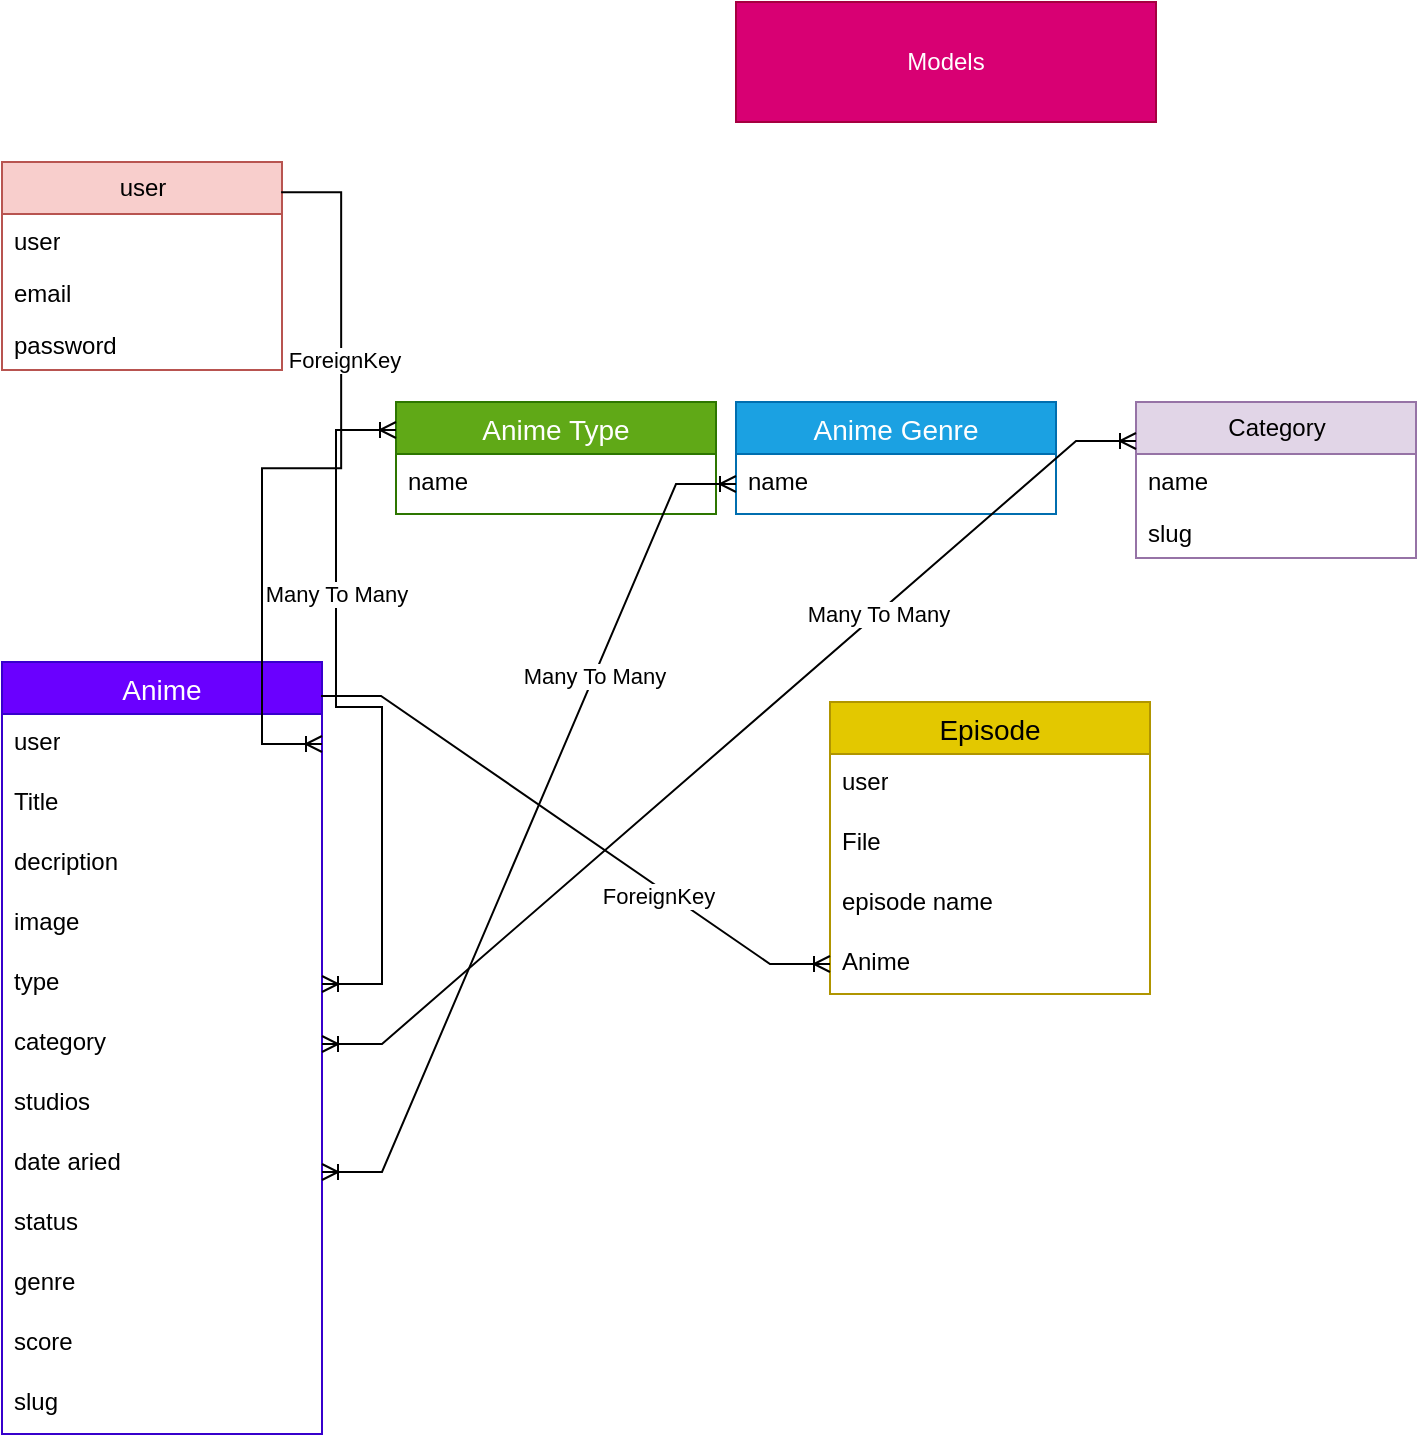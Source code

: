 <mxfile version="24.7.16">
  <diagram id="C5RBs43oDa-KdzZeNtuy" name="Page-1">
    <mxGraphModel dx="1877" dy="557" grid="1" gridSize="10" guides="1" tooltips="1" connect="1" arrows="1" fold="1" page="1" pageScale="1" pageWidth="827" pageHeight="1169" math="0" shadow="0">
      <root>
        <mxCell id="WIyWlLk6GJQsqaUBKTNV-0" />
        <mxCell id="WIyWlLk6GJQsqaUBKTNV-1" parent="WIyWlLk6GJQsqaUBKTNV-0" />
        <mxCell id="Z0Lva0Mk29yvO0osSEcG-0" value="user" style="swimlane;fontStyle=0;childLayout=stackLayout;horizontal=1;startSize=26;fillColor=#f8cecc;horizontalStack=0;resizeParent=1;resizeParentMax=0;resizeLast=0;collapsible=1;marginBottom=0;html=1;strokeColor=#b85450;" parent="WIyWlLk6GJQsqaUBKTNV-1" vertex="1">
          <mxGeometry x="-827" y="80" width="140" height="104" as="geometry" />
        </mxCell>
        <mxCell id="Z0Lva0Mk29yvO0osSEcG-1" value="user" style="text;align=left;verticalAlign=top;spacingLeft=4;spacingRight=4;overflow=hidden;rotatable=0;points=[[0,0.5],[1,0.5]];portConstraint=eastwest;whiteSpace=wrap;html=1;" parent="Z0Lva0Mk29yvO0osSEcG-0" vertex="1">
          <mxGeometry y="26" width="140" height="26" as="geometry" />
        </mxCell>
        <mxCell id="lt9HKoD3IUiAIHY5lhu4-0" value="email" style="text;align=left;verticalAlign=top;spacingLeft=4;spacingRight=4;overflow=hidden;rotatable=0;points=[[0,0.5],[1,0.5]];portConstraint=eastwest;whiteSpace=wrap;html=1;" vertex="1" parent="Z0Lva0Mk29yvO0osSEcG-0">
          <mxGeometry y="52" width="140" height="26" as="geometry" />
        </mxCell>
        <mxCell id="Z0Lva0Mk29yvO0osSEcG-2" value="password" style="text;strokeColor=none;fillColor=none;align=left;verticalAlign=top;spacingLeft=4;spacingRight=4;overflow=hidden;rotatable=0;points=[[0,0.5],[1,0.5]];portConstraint=eastwest;whiteSpace=wrap;html=1;" parent="Z0Lva0Mk29yvO0osSEcG-0" vertex="1">
          <mxGeometry y="78" width="140" height="26" as="geometry" />
        </mxCell>
        <mxCell id="Z0Lva0Mk29yvO0osSEcG-4" value="Anime" style="swimlane;fontStyle=0;childLayout=stackLayout;horizontal=1;startSize=26;horizontalStack=0;resizeParent=1;resizeParentMax=0;resizeLast=0;collapsible=1;marginBottom=0;align=center;fontSize=14;fillColor=#6a00ff;fontColor=#ffffff;strokeColor=#3700CC;" parent="WIyWlLk6GJQsqaUBKTNV-1" vertex="1">
          <mxGeometry x="-827" y="330" width="160" height="386" as="geometry" />
        </mxCell>
        <mxCell id="Z0Lva0Mk29yvO0osSEcG-5" value="user" style="text;strokeColor=none;fillColor=none;spacingLeft=4;spacingRight=4;overflow=hidden;rotatable=0;points=[[0,0.5],[1,0.5]];portConstraint=eastwest;fontSize=12;whiteSpace=wrap;html=1;" parent="Z0Lva0Mk29yvO0osSEcG-4" vertex="1">
          <mxGeometry y="26" width="160" height="30" as="geometry" />
        </mxCell>
        <mxCell id="Z0Lva0Mk29yvO0osSEcG-9" value="" style="edgeStyle=entityRelationEdgeStyle;fontSize=12;html=1;endArrow=ERoneToMany;rounded=0;entryX=1;entryY=0.5;entryDx=0;entryDy=0;exitX=0.997;exitY=0.146;exitDx=0;exitDy=0;exitPerimeter=0;" parent="Z0Lva0Mk29yvO0osSEcG-4" source="Z0Lva0Mk29yvO0osSEcG-0" target="Z0Lva0Mk29yvO0osSEcG-5" edge="1">
          <mxGeometry width="100" height="100" relative="1" as="geometry">
            <mxPoint x="404.42" y="116" as="sourcePoint" />
            <mxPoint x="297.0" y="-62.612" as="targetPoint" />
          </mxGeometry>
        </mxCell>
        <mxCell id="Z0Lva0Mk29yvO0osSEcG-10" value="ForeignKey" style="edgeLabel;html=1;align=center;verticalAlign=middle;resizable=0;points=[];" parent="Z0Lva0Mk29yvO0osSEcG-9" vertex="1" connectable="0">
          <mxGeometry x="-0.393" y="1" relative="1" as="geometry">
            <mxPoint as="offset" />
          </mxGeometry>
        </mxCell>
        <mxCell id="Z0Lva0Mk29yvO0osSEcG-6" value="Title" style="text;strokeColor=none;fillColor=none;spacingLeft=4;spacingRight=4;overflow=hidden;rotatable=0;points=[[0,0.5],[1,0.5]];portConstraint=eastwest;fontSize=12;whiteSpace=wrap;html=1;" parent="Z0Lva0Mk29yvO0osSEcG-4" vertex="1">
          <mxGeometry y="56" width="160" height="30" as="geometry" />
        </mxCell>
        <mxCell id="Z0Lva0Mk29yvO0osSEcG-7" value="decription" style="text;strokeColor=none;fillColor=none;spacingLeft=4;spacingRight=4;overflow=hidden;rotatable=0;points=[[0,0.5],[1,0.5]];portConstraint=eastwest;fontSize=12;whiteSpace=wrap;html=1;" parent="Z0Lva0Mk29yvO0osSEcG-4" vertex="1">
          <mxGeometry y="86" width="160" height="30" as="geometry" />
        </mxCell>
        <mxCell id="Z0Lva0Mk29yvO0osSEcG-32" value="image" style="text;strokeColor=none;fillColor=none;spacingLeft=4;spacingRight=4;overflow=hidden;rotatable=0;points=[[0,0.5],[1,0.5]];portConstraint=eastwest;fontSize=12;whiteSpace=wrap;html=1;" parent="Z0Lva0Mk29yvO0osSEcG-4" vertex="1">
          <mxGeometry y="116" width="160" height="30" as="geometry" />
        </mxCell>
        <mxCell id="Z0Lva0Mk29yvO0osSEcG-12" value="type" style="text;strokeColor=none;fillColor=none;spacingLeft=4;spacingRight=4;overflow=hidden;rotatable=0;points=[[0,0.5],[1,0.5]];portConstraint=eastwest;fontSize=12;whiteSpace=wrap;html=1;" parent="Z0Lva0Mk29yvO0osSEcG-4" vertex="1">
          <mxGeometry y="146" width="160" height="30" as="geometry" />
        </mxCell>
        <mxCell id="lt9HKoD3IUiAIHY5lhu4-3" value="category" style="text;strokeColor=none;fillColor=none;spacingLeft=4;spacingRight=4;overflow=hidden;rotatable=0;points=[[0,0.5],[1,0.5]];portConstraint=eastwest;fontSize=12;whiteSpace=wrap;html=1;" vertex="1" parent="Z0Lva0Mk29yvO0osSEcG-4">
          <mxGeometry y="176" width="160" height="30" as="geometry" />
        </mxCell>
        <mxCell id="Z0Lva0Mk29yvO0osSEcG-20" value="studios" style="text;strokeColor=none;fillColor=none;spacingLeft=4;spacingRight=4;overflow=hidden;rotatable=0;points=[[0,0.5],[1,0.5]];portConstraint=eastwest;fontSize=12;whiteSpace=wrap;html=1;" parent="Z0Lva0Mk29yvO0osSEcG-4" vertex="1">
          <mxGeometry y="206" width="160" height="30" as="geometry" />
        </mxCell>
        <mxCell id="Z0Lva0Mk29yvO0osSEcG-21" value="date aried" style="text;strokeColor=none;fillColor=none;spacingLeft=4;spacingRight=4;overflow=hidden;rotatable=0;points=[[0,0.5],[1,0.5]];portConstraint=eastwest;fontSize=12;whiteSpace=wrap;html=1;" parent="Z0Lva0Mk29yvO0osSEcG-4" vertex="1">
          <mxGeometry y="236" width="160" height="30" as="geometry" />
        </mxCell>
        <mxCell id="Z0Lva0Mk29yvO0osSEcG-23" value="status" style="text;strokeColor=none;fillColor=none;spacingLeft=4;spacingRight=4;overflow=hidden;rotatable=0;points=[[0,0.5],[1,0.5]];portConstraint=eastwest;fontSize=12;whiteSpace=wrap;html=1;" parent="Z0Lva0Mk29yvO0osSEcG-4" vertex="1">
          <mxGeometry y="266" width="160" height="30" as="geometry" />
        </mxCell>
        <mxCell id="Z0Lva0Mk29yvO0osSEcG-24" value="genre" style="text;strokeColor=none;fillColor=none;spacingLeft=4;spacingRight=4;overflow=hidden;rotatable=0;points=[[0,0.5],[1,0.5]];portConstraint=eastwest;fontSize=12;whiteSpace=wrap;html=1;" parent="Z0Lva0Mk29yvO0osSEcG-4" vertex="1">
          <mxGeometry y="296" width="160" height="30" as="geometry" />
        </mxCell>
        <mxCell id="Z0Lva0Mk29yvO0osSEcG-31" value="score" style="text;strokeColor=none;fillColor=none;spacingLeft=4;spacingRight=4;overflow=hidden;rotatable=0;points=[[0,0.5],[1,0.5]];portConstraint=eastwest;fontSize=12;whiteSpace=wrap;html=1;" parent="Z0Lva0Mk29yvO0osSEcG-4" vertex="1">
          <mxGeometry y="326" width="160" height="30" as="geometry" />
        </mxCell>
        <mxCell id="lt9HKoD3IUiAIHY5lhu4-1" value="slug" style="text;strokeColor=none;fillColor=none;spacingLeft=4;spacingRight=4;overflow=hidden;rotatable=0;points=[[0,0.5],[1,0.5]];portConstraint=eastwest;fontSize=12;whiteSpace=wrap;html=1;" vertex="1" parent="Z0Lva0Mk29yvO0osSEcG-4">
          <mxGeometry y="356" width="160" height="30" as="geometry" />
        </mxCell>
        <mxCell id="Z0Lva0Mk29yvO0osSEcG-8" value="Models" style="rounded=0;whiteSpace=wrap;html=1;fillColor=#d80073;strokeColor=#A50040;fontColor=#ffffff;" parent="WIyWlLk6GJQsqaUBKTNV-1" vertex="1">
          <mxGeometry x="-460" width="210" height="60" as="geometry" />
        </mxCell>
        <mxCell id="Z0Lva0Mk29yvO0osSEcG-13" value="Anime Type" style="swimlane;fontStyle=0;childLayout=stackLayout;horizontal=1;startSize=26;horizontalStack=0;resizeParent=1;resizeParentMax=0;resizeLast=0;collapsible=1;marginBottom=0;align=center;fontSize=14;fillColor=#60a917;fontColor=#ffffff;strokeColor=#2D7600;" parent="WIyWlLk6GJQsqaUBKTNV-1" vertex="1">
          <mxGeometry x="-630" y="200" width="160" height="56" as="geometry" />
        </mxCell>
        <mxCell id="Z0Lva0Mk29yvO0osSEcG-14" value="name" style="text;strokeColor=none;fillColor=none;spacingLeft=4;spacingRight=4;overflow=hidden;rotatable=0;points=[[0,0.5],[1,0.5]];portConstraint=eastwest;fontSize=12;whiteSpace=wrap;html=1;" parent="Z0Lva0Mk29yvO0osSEcG-13" vertex="1">
          <mxGeometry y="26" width="160" height="30" as="geometry" />
        </mxCell>
        <mxCell id="Z0Lva0Mk29yvO0osSEcG-17" value="" style="edgeStyle=entityRelationEdgeStyle;fontSize=12;html=1;endArrow=ERoneToMany;startArrow=ERoneToMany;rounded=0;exitX=1;exitY=0.5;exitDx=0;exitDy=0;entryX=0;entryY=0.25;entryDx=0;entryDy=0;" parent="WIyWlLk6GJQsqaUBKTNV-1" source="Z0Lva0Mk29yvO0osSEcG-12" target="Z0Lva0Mk29yvO0osSEcG-13" edge="1">
          <mxGeometry width="100" height="100" relative="1" as="geometry">
            <mxPoint x="-480" y="340" as="sourcePoint" />
            <mxPoint x="-380" y="240" as="targetPoint" />
          </mxGeometry>
        </mxCell>
        <mxCell id="Z0Lva0Mk29yvO0osSEcG-18" value="Many To Many" style="edgeLabel;html=1;align=center;verticalAlign=middle;resizable=0;points=[];" parent="Z0Lva0Mk29yvO0osSEcG-17" vertex="1" connectable="0">
          <mxGeometry x="0.38" relative="1" as="geometry">
            <mxPoint as="offset" />
          </mxGeometry>
        </mxCell>
        <mxCell id="Z0Lva0Mk29yvO0osSEcG-25" value="Anime Genre" style="swimlane;fontStyle=0;childLayout=stackLayout;horizontal=1;startSize=26;horizontalStack=0;resizeParent=1;resizeParentMax=0;resizeLast=0;collapsible=1;marginBottom=0;align=center;fontSize=14;fillColor=#1ba1e2;fontColor=#ffffff;strokeColor=#006EAF;" parent="WIyWlLk6GJQsqaUBKTNV-1" vertex="1">
          <mxGeometry x="-460" y="200" width="160" height="56" as="geometry" />
        </mxCell>
        <mxCell id="Z0Lva0Mk29yvO0osSEcG-26" value="name" style="text;strokeColor=none;fillColor=none;spacingLeft=4;spacingRight=4;overflow=hidden;rotatable=0;points=[[0,0.5],[1,0.5]];portConstraint=eastwest;fontSize=12;whiteSpace=wrap;html=1;" parent="Z0Lva0Mk29yvO0osSEcG-25" vertex="1">
          <mxGeometry y="26" width="160" height="30" as="geometry" />
        </mxCell>
        <mxCell id="Z0Lva0Mk29yvO0osSEcG-29" value="" style="edgeStyle=entityRelationEdgeStyle;fontSize=12;html=1;endArrow=ERoneToMany;startArrow=ERoneToMany;rounded=0;exitX=1;exitY=0.5;exitDx=0;exitDy=0;entryX=0;entryY=0.5;entryDx=0;entryDy=0;" parent="WIyWlLk6GJQsqaUBKTNV-1" target="Z0Lva0Mk29yvO0osSEcG-26" edge="1">
          <mxGeometry width="100" height="100" relative="1" as="geometry">
            <mxPoint x="-667" y="585" as="sourcePoint" />
            <mxPoint x="-300" y="249" as="targetPoint" />
          </mxGeometry>
        </mxCell>
        <mxCell id="Z0Lva0Mk29yvO0osSEcG-30" value="Many To Many" style="edgeLabel;html=1;align=center;verticalAlign=middle;resizable=0;points=[];" parent="Z0Lva0Mk29yvO0osSEcG-29" vertex="1" connectable="0">
          <mxGeometry x="0.38" relative="1" as="geometry">
            <mxPoint as="offset" />
          </mxGeometry>
        </mxCell>
        <mxCell id="Z0Lva0Mk29yvO0osSEcG-33" value="Episode" style="swimlane;fontStyle=0;childLayout=stackLayout;horizontal=1;startSize=26;horizontalStack=0;resizeParent=1;resizeParentMax=0;resizeLast=0;collapsible=1;marginBottom=0;align=center;fontSize=14;fillColor=#e3c800;fontColor=#000000;strokeColor=#B09500;" parent="WIyWlLk6GJQsqaUBKTNV-1" vertex="1">
          <mxGeometry x="-413" y="350" width="160" height="146" as="geometry" />
        </mxCell>
        <mxCell id="Z0Lva0Mk29yvO0osSEcG-34" value="user" style="text;strokeColor=none;fillColor=none;spacingLeft=4;spacingRight=4;overflow=hidden;rotatable=0;points=[[0,0.5],[1,0.5]];portConstraint=eastwest;fontSize=12;whiteSpace=wrap;html=1;" parent="Z0Lva0Mk29yvO0osSEcG-33" vertex="1">
          <mxGeometry y="26" width="160" height="30" as="geometry" />
        </mxCell>
        <mxCell id="Z0Lva0Mk29yvO0osSEcG-35" value="File" style="text;strokeColor=none;fillColor=none;spacingLeft=4;spacingRight=4;overflow=hidden;rotatable=0;points=[[0,0.5],[1,0.5]];portConstraint=eastwest;fontSize=12;whiteSpace=wrap;html=1;" parent="Z0Lva0Mk29yvO0osSEcG-33" vertex="1">
          <mxGeometry y="56" width="160" height="30" as="geometry" />
        </mxCell>
        <mxCell id="Z0Lva0Mk29yvO0osSEcG-36" value="episode name" style="text;strokeColor=none;fillColor=none;spacingLeft=4;spacingRight=4;overflow=hidden;rotatable=0;points=[[0,0.5],[1,0.5]];portConstraint=eastwest;fontSize=12;whiteSpace=wrap;html=1;" parent="Z0Lva0Mk29yvO0osSEcG-33" vertex="1">
          <mxGeometry y="86" width="160" height="30" as="geometry" />
        </mxCell>
        <mxCell id="Z0Lva0Mk29yvO0osSEcG-37" value="Anime" style="text;strokeColor=none;fillColor=none;spacingLeft=4;spacingRight=4;overflow=hidden;rotatable=0;points=[[0,0.5],[1,0.5]];portConstraint=eastwest;fontSize=12;whiteSpace=wrap;html=1;" parent="Z0Lva0Mk29yvO0osSEcG-33" vertex="1">
          <mxGeometry y="116" width="160" height="30" as="geometry" />
        </mxCell>
        <mxCell id="Z0Lva0Mk29yvO0osSEcG-38" value="" style="edgeStyle=entityRelationEdgeStyle;fontSize=12;html=1;endArrow=ERoneToMany;rounded=0;entryX=0;entryY=0.5;entryDx=0;entryDy=0;exitX=0.997;exitY=0.044;exitDx=0;exitDy=0;exitPerimeter=0;" parent="WIyWlLk6GJQsqaUBKTNV-1" source="Z0Lva0Mk29yvO0osSEcG-4" target="Z0Lva0Mk29yvO0osSEcG-37" edge="1">
          <mxGeometry width="100" height="100" relative="1" as="geometry">
            <mxPoint x="-190" y="170" as="sourcePoint" />
            <mxPoint x="-170" y="450" as="targetPoint" />
          </mxGeometry>
        </mxCell>
        <mxCell id="lt9HKoD3IUiAIHY5lhu4-12" value="ForeignKey" style="edgeLabel;html=1;align=center;verticalAlign=middle;resizable=0;points=[];" vertex="1" connectable="0" parent="Z0Lva0Mk29yvO0osSEcG-38">
          <mxGeometry x="0.002" y="1" relative="1" as="geometry">
            <mxPoint x="40" y="33" as="offset" />
          </mxGeometry>
        </mxCell>
        <mxCell id="lt9HKoD3IUiAIHY5lhu4-4" value="Category" style="swimlane;fontStyle=0;childLayout=stackLayout;horizontal=1;startSize=26;fillColor=#e1d5e7;horizontalStack=0;resizeParent=1;resizeParentMax=0;resizeLast=0;collapsible=1;marginBottom=0;html=1;strokeColor=#9673a6;" vertex="1" parent="WIyWlLk6GJQsqaUBKTNV-1">
          <mxGeometry x="-260" y="200" width="140" height="78" as="geometry" />
        </mxCell>
        <mxCell id="lt9HKoD3IUiAIHY5lhu4-5" value="name" style="text;strokeColor=none;fillColor=none;align=left;verticalAlign=top;spacingLeft=4;spacingRight=4;overflow=hidden;rotatable=0;points=[[0,0.5],[1,0.5]];portConstraint=eastwest;whiteSpace=wrap;html=1;" vertex="1" parent="lt9HKoD3IUiAIHY5lhu4-4">
          <mxGeometry y="26" width="140" height="26" as="geometry" />
        </mxCell>
        <mxCell id="lt9HKoD3IUiAIHY5lhu4-6" value="slug" style="text;strokeColor=none;fillColor=none;align=left;verticalAlign=top;spacingLeft=4;spacingRight=4;overflow=hidden;rotatable=0;points=[[0,0.5],[1,0.5]];portConstraint=eastwest;whiteSpace=wrap;html=1;" vertex="1" parent="lt9HKoD3IUiAIHY5lhu4-4">
          <mxGeometry y="52" width="140" height="26" as="geometry" />
        </mxCell>
        <mxCell id="lt9HKoD3IUiAIHY5lhu4-10" value="" style="edgeStyle=entityRelationEdgeStyle;fontSize=12;html=1;endArrow=ERoneToMany;startArrow=ERoneToMany;rounded=0;exitX=1;exitY=0.5;exitDx=0;exitDy=0;entryX=0;entryY=0.25;entryDx=0;entryDy=0;" edge="1" parent="WIyWlLk6GJQsqaUBKTNV-1" source="lt9HKoD3IUiAIHY5lhu4-3" target="lt9HKoD3IUiAIHY5lhu4-4">
          <mxGeometry width="100" height="100" relative="1" as="geometry">
            <mxPoint x="-170" y="587" as="sourcePoint" />
            <mxPoint x="-133" y="310" as="targetPoint" />
          </mxGeometry>
        </mxCell>
        <mxCell id="lt9HKoD3IUiAIHY5lhu4-11" value="Many To Many" style="edgeLabel;html=1;align=center;verticalAlign=middle;resizable=0;points=[];" vertex="1" connectable="0" parent="lt9HKoD3IUiAIHY5lhu4-10">
          <mxGeometry x="0.38" relative="1" as="geometry">
            <mxPoint as="offset" />
          </mxGeometry>
        </mxCell>
      </root>
    </mxGraphModel>
  </diagram>
</mxfile>
